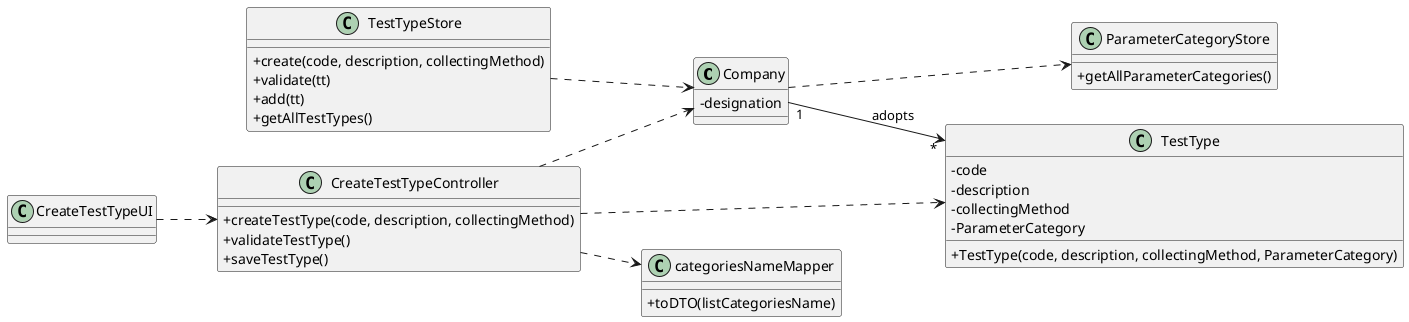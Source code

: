 @startuml
skinparam classAttributeIconSize 0
left to right direction

class "Company" as C {
-designation
}

class "categoriesNameMapper" as cNM {
+toDTO(listCategoriesName)
}

class "TestTypeStore" as TTS{
+create(code, description, collectingMethod)
+validate(tt)
+add(tt)
+getAllTestTypes()
}

class "ParameterCategoryStore" as PCS{
+getAllParameterCategories()
}

class "TestType" as TT {
-code
-description
-collectingMethod
-ParameterCategory
+TestType(code, description, collectingMethod, ParameterCategory)
}

class "CreateTestTypeController" as CTTC {
+createTestType(code, description, collectingMethod)
+validateTestType()
+saveTestType()
}

class "CreateTestTypeUI" as CTTUI
class "TestType" as TT
class "CreateTestTypeController" as CTTC

CTTUI ..> CTTC

C ..> PCS

TTS ..> C

CTTC ..> TT
CTTC ..> C
CTTC ..> cNM

C "1" --> "*" TT : adopts

@enduml
